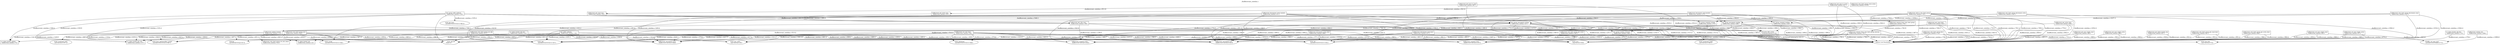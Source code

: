 digraph GRAPH_0 {

  // Generated by Graph::Easy 0.76 at Thu Jan 25 07:04:10 2024

  edge [ arrowhead=normal ];
  graph [
    label="./bufferevent_ratelim.c",
    labelloc=top ];
  node [
    fillcolor=white,
    fontsize=11,
    shape=box,
    style=filled ];

  "./bufferevent_ratelim.c:EVLOCK_TRY_LOCK_" [ label="EVLOCK_TRY_LOCK_\l./evthread-internal.h:140:1\l" ]
  "./bufferevent_ratelim.c:bev_group_random_element_" [ label="bev_group_random_element_\l./bufferevent_ratelim.c:446:1\l" ]
  "./bufferevent_ratelim.c:bev_group_refill_callback_" [ label="bev_group_refill_callback_\l./bufferevent_ratelim.c:529:1\l" ]
  "./bufferevent_ratelim.c:bev_group_suspend_reading_" [ label="bev_group_suspend_reading_\l./bufferevent_ratelim.c:350:1\l" ]
  "./bufferevent_ratelim.c:bev_group_suspend_writing_" [ label="bev_group_suspend_writing_\l./bufferevent_ratelim.c:375:1\l" ]
  "./bufferevent_ratelim.c:bev_group_unsuspend_reading_" [ label="bev_group_unsuspend_reading_\l./bufferevent_ratelim.c:488:1\l" ]
  "./bufferevent_ratelim.c:bev_group_unsuspend_writing_" [ label="bev_group_unsuspend_writing_\l./bufferevent_ratelim.c:507:1\l" ]
  "./bufferevent_ratelim.c:bev_refill_callback_" [ label="bev_refill_callback_\l./bufferevent_ratelim.c:394:1\l" ]
  "./bufferevent_ratelim.c:bufferevent_get_rlim_max_" [ label="bufferevent_get_rlim_max_\l./bufferevent_ratelim.c:198:1\l" ]
  "./bufferevent_ratelim.c:bufferevent_update_buckets" [ label="bufferevent_update_buckets\l./bufferevent_ratelim.c:114:1\l" ]
  __indirect_call [ label="Indirect Call Placeholder\l", shape=ellipse ]
  __stack_chk_fail [ label="__stack_chk_fail\l<built-in>\l", shape=ellipse ]
  bufferevent_add_to_rate_limit_group [ label="bufferevent_add_to_rate_limit_group\l./bufferevent_ratelim.c:735:1\l" ]
  bufferevent_decrement_read_buckets_ [ label="bufferevent_decrement_read_buckets_\l./bufferevent_ratelim.c:273:1\l" ]
  bufferevent_decrement_read_limit [ label="bufferevent_decrement_read_limit\l./bufferevent_ratelim.c:971:1\l" ]
  bufferevent_decrement_write_buckets_ [ label="bufferevent_decrement_write_buckets_\l./bufferevent_ratelim.c:311:1\l" ]
  bufferevent_decrement_write_limit [ label="bufferevent_decrement_write_limit\l./bufferevent_ratelim.c:998:1\l" ]
  bufferevent_get_max_single_read [ label="bufferevent_get_max_single_read\l./bufferevent_ratelim.c:885:1\l" ]
  bufferevent_get_max_single_write [ label="bufferevent_get_max_single_write\l./bufferevent_ratelim.c:896:1\l" ]
  bufferevent_get_max_to_read [ label="bufferevent_get_max_to_read\l./bufferevent_ratelim.c:907:1\l" ]
  bufferevent_get_max_to_write [ label="bufferevent_get_max_to_write\l./bufferevent_ratelim.c:917:1\l" ]
  bufferevent_get_read_limit [ label="bufferevent_get_read_limit\l./bufferevent_ratelim.c:819:1\l" ]
  bufferevent_get_read_max_ [ label="bufferevent_get_read_max_\l./bufferevent_ratelim.c:261:1\l" ]
  bufferevent_get_token_bucket_cfg [ label="bufferevent_get_token_bucket_cfg\l./bufferevent_ratelim.c:927:1\l" ]
  bufferevent_get_write_limit [ label="bufferevent_get_write_limit\l./bufferevent_ratelim.c:838:1\l" ]
  bufferevent_get_write_max_ [ label="bufferevent_get_write_max_\l./bufferevent_ratelim.c:267:1\l" ]
  bufferevent_rate_limit_group_decrement_read [ label="bufferevent_rate_limit_group_decrement_read\l./bufferevent_ratelim.c:1027:1\l" ]
  bufferevent_rate_limit_group_decrement_write [ label="bufferevent_rate_limit_group_decrement_write\l./bufferevent_ratelim.c:1047:1\l" ]
  bufferevent_rate_limit_group_free [ label="bufferevent_rate_limit_group_free\l./bufferevent_ratelim.c:724:1\l" ]
  bufferevent_rate_limit_group_get_read_limit [ label="bufferevent_rate_limit_group_get_read_limit\l./bufferevent_ratelim.c:947:1\l" ]
  bufferevent_rate_limit_group_get_totals [ label="bufferevent_rate_limit_group_get_totals\l./bufferevent_ratelim.c:1067:1\l" ]
  bufferevent_rate_limit_group_get_write_limit [ label="bufferevent_rate_limit_group_get_write_limit\l./bufferevent_ratelim.c:960:1\l" ]
  bufferevent_rate_limit_group_new [ label="bufferevent_rate_limit_group_new\l./bufferevent_ratelim.c:638:1\l" ]
  bufferevent_rate_limit_group_reset_totals [ label="bufferevent_rate_limit_group_reset_totals\l./bufferevent_ratelim.c:1078:1\l" ]
  bufferevent_rate_limit_group_set_cfg [ label="bufferevent_rate_limit_group_set_cfg\l./bufferevent_ratelim.c:672:1\l" ]
  bufferevent_rate_limit_group_set_min_share [ label="bufferevent_rate_limit_group_set_min_share\l./bufferevent_ratelim.c:703:1\l" ]
  bufferevent_ratelim_init_ [ label="bufferevent_ratelim_init_\l./bufferevent_ratelim.c:1084:1\l" ]
  bufferevent_remove_from_rate_limit_group [ label="bufferevent_remove_from_rate_limit_group\l./bufferevent_ratelim.c:781:1\l" ]
  bufferevent_remove_from_rate_limit_group_internal_ [ label="bufferevent_remove_from_rate_limit_group_internal_\l./bufferevent_ratelim.c:787:1\l" ]
  bufferevent_set_max_single_read [ label="bufferevent_set_max_single_read\l./bufferevent_ratelim.c:855:1\l" ]
  bufferevent_set_max_single_write [ label="bufferevent_set_max_single_write\l./bufferevent_ratelim.c:871:1\l" ]
  bufferevent_set_rate_limit [ label="bufferevent_set_rate_limit\l./bufferevent_ratelim.c:560:1\l" ]
  bufferevent_suspend_read_ [ label="bufferevent_suspend_read_\l./bufferevent-internal.h:337:6\l", shape=ellipse ]
  bufferevent_suspend_write_ [ label="bufferevent_suspend_write_\l./bufferevent-internal.h:345:6\l", shape=ellipse ]
  bufferevent_unsuspend_read_ [ label="bufferevent_unsuspend_read_\l./bufferevent-internal.h:341:6\l", shape=ellipse ]
  bufferevent_unsuspend_write_ [ label="bufferevent_unsuspend_write_\l./bufferevent-internal.h:348:6\l", shape=ellipse ]
  ev_token_bucket_cfg_free [ label="ev_token_bucket_cfg_free\l./bufferevent_ratelim.c:176:1\l" ]
  ev_token_bucket_cfg_new [ label="ev_token_bucket_cfg_new\l./bufferevent_ratelim.c:143:1\l" ]
  ev_token_bucket_get_tick_ [ label="ev_token_bucket_get_tick_\l./bufferevent_ratelim.c:127:1\l" ]
  ev_token_bucket_init_ [ label="ev_token_bucket_init_\l./bufferevent_ratelim.c:50:1\l" ]
  ev_token_bucket_update_ [ label="ev_token_bucket_update_\l./bufferevent_ratelim.c:74:1\l" ]
  evbuffer_set_max_read [ label="evbuffer_set_max_read\l./include/event2/buffer.h:175:5\l", shape=ellipse ]
  event_add [ label="event_add\l./include/event2/event.h:1267:5\l", shape=ellipse ]
  event_assign [ label="event_assign\l./include/event2/event.h:1166:5\l", shape=ellipse ]
  event_base_gettimeofday_cached [ label="event_base_gettimeofday_cached\l./include/event2/event.h:1667:5\l", shape=ellipse ]
  event_del [ label="event_del\l./include/event2/event.h:1293:5\l", shape=ellipse ]
  event_errx [ label="event_errx\l./log-internal.h:66:6\l", shape=ellipse ]
  event_get_base [ label="event_get_base\l./include/event2/event.h:1386:20\l", shape=ellipse ]
  event_initialized [ label="event_initialized\l./include/event2/event.h:1368:5\l", shape=ellipse ]
  event_mm_calloc_ [ label="event_mm_calloc_\l./mm-internal.h:58:7\l", shape=ellipse ]
  event_mm_free_ [ label="event_mm_free_\l./mm-internal.h:74:6\l", shape=ellipse ]
  evutil_weakrand_range_ [ label="evutil_weakrand_range_\l./util-internal.h:348:12\l", shape=ellipse ]
  evutil_weakrand_seed_ [ label="evutil_weakrand_seed_\l./util-internal.h:337:13\l", shape=ellipse ]
  memcpy [ label="memcpy\l/usr/include/string.h:43:14\l", shape=ellipse ]

  "./bufferevent_ratelim.c:EVLOCK_TRY_LOCK_" -> __indirect_call [ color="#000000", fontcolor="#000000", label="./evthread-internal.h:143:11" ]
  "./bufferevent_ratelim.c:bufferevent_update_buckets" -> ev_token_bucket_get_tick_ [ color="#000000", fontcolor="#000000", label="./bufferevent_ratelim.c:120:9" ]
  "./bufferevent_ratelim.c:bufferevent_update_buckets" -> event_base_gettimeofday_cached [ color="#000000", fontcolor="#000000", label="./bufferevent_ratelim.c:119:2" ]
  "./bufferevent_ratelim.c:bufferevent_update_buckets" -> ev_token_bucket_update_ [ color="#000000", fontcolor="#000000", label="./bufferevent_ratelim.c:122:3" ]
  "./bufferevent_ratelim.c:bufferevent_update_buckets" -> __stack_chk_fail [ color="#000000" ]
  ev_token_bucket_cfg_new -> event_mm_calloc_ [ color="#000000", fontcolor="#000000", label="./bufferevent_ratelim.c:162:6" ]
  ev_token_bucket_cfg_new -> __stack_chk_fail [ color="#000000" ]
  ev_token_bucket_cfg_free -> event_mm_free_ [ color="#000000", fontcolor="#000000", label="./bufferevent_ratelim.c:178:2" ]
  "./bufferevent_ratelim.c:bufferevent_get_rlim_max_" -> "./bufferevent_ratelim.c:bufferevent_update_buckets" [ color="#000000", fontcolor="#000000", label="./bufferevent_ratelim.c:225:3" ]
  "./bufferevent_ratelim.c:bufferevent_get_rlim_max_" -> bufferevent_suspend_read_ [ color="#000000", fontcolor="#000000", label="./bufferevent_ratelim.c:241:5" ]
  "./bufferevent_ratelim.c:bufferevent_get_rlim_max_" -> bufferevent_suspend_write_ [ color="#000000", fontcolor="#000000", label="./bufferevent_ratelim.c:238:5" ]
  "./bufferevent_ratelim.c:bufferevent_get_rlim_max_" -> __indirect_call [ color="#000000", fontcolor="#000000", label="./bufferevent_ratelim.c:232:3" ]
  "./bufferevent_ratelim.c:bufferevent_get_rlim_max_" -> __indirect_call [ color="#000000", fontcolor="#000000", label="./bufferevent_ratelim.c:251:3" ]
  bufferevent_get_read_max_ -> "./bufferevent_ratelim.c:bufferevent_get_rlim_max_" [ color="#000000", fontcolor="#000000", label="./bufferevent_ratelim.c:263:9" ]
  bufferevent_get_write_max_ -> "./bufferevent_ratelim.c:bufferevent_get_rlim_max_" [ color="#000000", fontcolor="#000000", label="./bufferevent_ratelim.c:269:9" ]
  bufferevent_decrement_read_buckets_ -> "./bufferevent_ratelim.c:bev_group_unsuspend_reading_" [ color="#000000", fontcolor="#000000", label="./bufferevent_ratelim.c:302:4" ]
  bufferevent_decrement_read_buckets_ -> "./bufferevent_ratelim.c:bev_group_suspend_reading_" [ color="#000000", fontcolor="#000000", label="./bufferevent_ratelim.c:300:4" ]
  bufferevent_decrement_read_buckets_ -> bufferevent_unsuspend_read_ [ color="#000000", fontcolor="#000000", label="./bufferevent_ratelim.c:291:4" ]
  bufferevent_decrement_read_buckets_ -> event_del [ color="#000000", fontcolor="#000000", label="./bufferevent_ratelim.c:290:5" ]
  bufferevent_decrement_read_buckets_ -> event_add [ color="#000000", fontcolor="#000000", label="./bufferevent_ratelim.c:285:8" ]
  bufferevent_decrement_read_buckets_ -> bufferevent_suspend_read_ [ color="#000000", fontcolor="#000000", label="./bufferevent_ratelim.c:284:4" ]
  bufferevent_decrement_read_buckets_ -> __indirect_call [ color="#000000", fontcolor="#000000", label="./bufferevent_ratelim.c:296:3" ]
  bufferevent_decrement_read_buckets_ -> __indirect_call [ color="#000000", fontcolor="#000000", label="./bufferevent_ratelim.c:304:3" ]
  "./bufferevent_ratelim.c:bev_group_suspend_reading_" -> bufferevent_suspend_read_ [ color="#000000", fontcolor="#000000", label="./bufferevent_ratelim.c:365:4" ]
  "./bufferevent_ratelim.c:bev_group_suspend_reading_" -> __indirect_call [ color="#000000", fontcolor="#000000", label="./bufferevent_ratelim.c:367:4" ]
  "./bufferevent_ratelim.c:bev_group_suspend_reading_" -> "./bufferevent_ratelim.c:EVLOCK_TRY_LOCK_" [ color="#000000", fontcolor="#000000", label="./bufferevent_ratelim.c:364:7" ]
  "./bufferevent_ratelim.c:bev_group_unsuspend_reading_" -> "./bufferevent_ratelim.c:bev_group_random_element_" [ color="#000000", fontcolor="#000000", label="./bufferevent_ratelim.c:494:2" ]
  "./bufferevent_ratelim.c:bev_group_unsuspend_reading_" -> bufferevent_unsuspend_read_ [ color="#000000", fontcolor="#000000", label="./bufferevent_ratelim.c:494:2" ]
  "./bufferevent_ratelim.c:bev_group_unsuspend_reading_" -> bufferevent_unsuspend_read_ [ color="#000000", fontcolor="#000000", label="./bufferevent_ratelim.c:494:2" ]
  "./bufferevent_ratelim.c:bev_group_unsuspend_reading_" -> __indirect_call [ color="#000000", fontcolor="#000000", label="./bufferevent_ratelim.c:494:2" ]
  "./bufferevent_ratelim.c:bev_group_unsuspend_reading_" -> __indirect_call [ color="#000000", fontcolor="#000000", label="./bufferevent_ratelim.c:494:2" ]
  "./bufferevent_ratelim.c:bev_group_unsuspend_reading_" -> "./bufferevent_ratelim.c:EVLOCK_TRY_LOCK_" [ color="#000000", fontcolor="#000000", label="./bufferevent_ratelim.c:494:2" ]
  "./bufferevent_ratelim.c:bev_group_unsuspend_reading_" -> "./bufferevent_ratelim.c:EVLOCK_TRY_LOCK_" [ color="#000000", fontcolor="#000000", label="./bufferevent_ratelim.c:494:2" ]
  bufferevent_decrement_write_buckets_ -> "./bufferevent_ratelim.c:bev_group_unsuspend_writing_" [ color="#000000", fontcolor="#000000", label="./bufferevent_ratelim.c:340:4" ]
  bufferevent_decrement_write_buckets_ -> "./bufferevent_ratelim.c:bev_group_suspend_writing_" [ color="#000000", fontcolor="#000000", label="./bufferevent_ratelim.c:338:4" ]
  bufferevent_decrement_write_buckets_ -> bufferevent_unsuspend_write_ [ color="#000000", fontcolor="#000000", label="./bufferevent_ratelim.c:329:4" ]
  bufferevent_decrement_write_buckets_ -> event_del [ color="#000000", fontcolor="#000000", label="./bufferevent_ratelim.c:328:5" ]
  bufferevent_decrement_write_buckets_ -> event_add [ color="#000000", fontcolor="#000000", label="./bufferevent_ratelim.c:323:8" ]
  bufferevent_decrement_write_buckets_ -> bufferevent_suspend_write_ [ color="#000000", fontcolor="#000000", label="./bufferevent_ratelim.c:322:4" ]
  bufferevent_decrement_write_buckets_ -> __indirect_call [ color="#000000", fontcolor="#000000", label="./bufferevent_ratelim.c:334:3" ]
  bufferevent_decrement_write_buckets_ -> __indirect_call [ color="#000000", fontcolor="#000000", label="./bufferevent_ratelim.c:342:3" ]
  "./bufferevent_ratelim.c:bev_group_suspend_writing_" -> bufferevent_suspend_write_ [ color="#000000", fontcolor="#000000", label="./bufferevent_ratelim.c:383:4" ]
  "./bufferevent_ratelim.c:bev_group_suspend_writing_" -> __indirect_call [ color="#000000", fontcolor="#000000", label="./bufferevent_ratelim.c:385:4" ]
  "./bufferevent_ratelim.c:bev_group_suspend_writing_" -> "./bufferevent_ratelim.c:EVLOCK_TRY_LOCK_" [ color="#000000", fontcolor="#000000", label="./bufferevent_ratelim.c:382:7" ]
  "./bufferevent_ratelim.c:bev_group_unsuspend_writing_" -> "./bufferevent_ratelim.c:bev_group_random_element_" [ color="#000000", fontcolor="#000000", label="./bufferevent_ratelim.c:513:2" ]
  "./bufferevent_ratelim.c:bev_group_unsuspend_writing_" -> bufferevent_unsuspend_write_ [ color="#000000", fontcolor="#000000", label="./bufferevent_ratelim.c:513:2" ]
  "./bufferevent_ratelim.c:bev_group_unsuspend_writing_" -> bufferevent_unsuspend_write_ [ color="#000000", fontcolor="#000000", label="./bufferevent_ratelim.c:513:2" ]
  "./bufferevent_ratelim.c:bev_group_unsuspend_writing_" -> __indirect_call [ color="#000000", fontcolor="#000000", label="./bufferevent_ratelim.c:513:2" ]
  "./bufferevent_ratelim.c:bev_group_unsuspend_writing_" -> __indirect_call [ color="#000000", fontcolor="#000000", label="./bufferevent_ratelim.c:513:2" ]
  "./bufferevent_ratelim.c:bev_group_unsuspend_writing_" -> "./bufferevent_ratelim.c:EVLOCK_TRY_LOCK_" [ color="#000000", fontcolor="#000000", label="./bufferevent_ratelim.c:513:2" ]
  "./bufferevent_ratelim.c:bev_group_unsuspend_writing_" -> "./bufferevent_ratelim.c:EVLOCK_TRY_LOCK_" [ color="#000000", fontcolor="#000000", label="./bufferevent_ratelim.c:513:2" ]
  "./bufferevent_ratelim.c:bev_refill_callback_" -> ev_token_bucket_get_tick_ [ color="#000000", fontcolor="#000000", label="./bufferevent_ratelim.c:408:9" ]
  "./bufferevent_ratelim.c:bev_refill_callback_" -> event_base_gettimeofday_cached [ color="#000000", fontcolor="#000000", label="./bufferevent_ratelim.c:407:2" ]
  "./bufferevent_ratelim.c:bev_refill_callback_" -> bufferevent_unsuspend_write_ [ color="#000000", fontcolor="#000000", label="./bufferevent_ratelim.c:423:4" ]
  "./bufferevent_ratelim.c:bev_refill_callback_" -> ev_token_bucket_update_ [ color="#000000", fontcolor="#000000", label="./bufferevent_ratelim.c:410:2" ]
  "./bufferevent_ratelim.c:bev_refill_callback_" -> bufferevent_unsuspend_read_ [ color="#000000", fontcolor="#000000", label="./bufferevent_ratelim.c:417:4" ]
  "./bufferevent_ratelim.c:bev_refill_callback_" -> event_add [ color="#000000", fontcolor="#000000", label="./bufferevent_ratelim.c:435:3" ]
  "./bufferevent_ratelim.c:bev_refill_callback_" -> __stack_chk_fail [ color="#000000" ]
  "./bufferevent_ratelim.c:bev_refill_callback_" -> __indirect_call [ color="#000000", fontcolor="#000000", label="./bufferevent_ratelim.c:400:2" ]
  "./bufferevent_ratelim.c:bev_refill_callback_" -> __indirect_call [ color="#000000", fontcolor="#000000", label="./bufferevent_ratelim.c:402:3" ]
  "./bufferevent_ratelim.c:bev_refill_callback_" -> __indirect_call [ color="#000000", fontcolor="#000000", label="./bufferevent_ratelim.c:438:2" ]
  "./bufferevent_ratelim.c:bev_group_random_element_" -> evutil_weakrand_range_ [ color="#000000", fontcolor="#000000", label="./bufferevent_ratelim.c:458:10" ]
  "./bufferevent_ratelim.c:bev_group_random_element_" -> event_errx [ color="#000000", fontcolor="#000000", label="./bufferevent_ratelim.c:456:2" ]
  "./bufferevent_ratelim.c:bev_group_refill_callback_" -> event_get_base [ color="#000000", fontcolor="#000000", label="./bufferevent_ratelim.c:535:2" ]
  "./bufferevent_ratelim.c:bev_group_refill_callback_" -> ev_token_bucket_get_tick_ [ color="#000000", fontcolor="#000000", label="./bufferevent_ratelim.c:539:9" ]
  "./bufferevent_ratelim.c:bev_group_refill_callback_" -> event_base_gettimeofday_cached [ color="#000000", fontcolor="#000000", label="./bufferevent_ratelim.c:535:2" ]
  "./bufferevent_ratelim.c:bev_group_refill_callback_" -> "./bufferevent_ratelim.c:bev_group_unsuspend_writing_" [ color="#000000", fontcolor="#000000", label="./bufferevent_ratelim.c:548:3" ]
  "./bufferevent_ratelim.c:bev_group_refill_callback_" -> "./bufferevent_ratelim.c:bev_group_unsuspend_reading_" [ color="#000000", fontcolor="#000000", label="./bufferevent_ratelim.c:544:3" ]
  "./bufferevent_ratelim.c:bev_group_refill_callback_" -> ev_token_bucket_update_ [ color="#000000", fontcolor="#000000", label="./bufferevent_ratelim.c:540:2" ]
  "./bufferevent_ratelim.c:bev_group_refill_callback_" -> __stack_chk_fail [ color="#000000" ]
  "./bufferevent_ratelim.c:bev_group_refill_callback_" -> __indirect_call [ color="#000000", fontcolor="#000000", label="./bufferevent_ratelim.c:556:2" ]
  "./bufferevent_ratelim.c:bev_group_refill_callback_" -> __indirect_call [ color="#000000", fontcolor="#000000", label="./bufferevent_ratelim.c:537:2" ]
  bufferevent_set_rate_limit -> ev_token_bucket_get_tick_ [ color="#000000", fontcolor="#000000", label="./bufferevent_ratelim.c:587:9" ]
  bufferevent_set_rate_limit -> event_errx [ color="#000000", fontcolor="#000000", label="./bufferevent_ratelim.c:608:3" ]
  bufferevent_set_rate_limit -> event_base_gettimeofday_cached [ color="#000000", fontcolor="#000000", label="./bufferevent_ratelim.c:586:2" ]
  bufferevent_set_rate_limit -> bufferevent_unsuspend_write_ [ color="#000000", fontcolor="#000000", label="./bufferevent_ratelim.c:578:4" ]
  bufferevent_set_rate_limit -> bufferevent_unsuspend_write_ [ color="#000000", fontcolor="#000000", label="./bufferevent_ratelim.c:621:3" ]
  bufferevent_set_rate_limit -> bufferevent_unsuspend_read_ [ color="#000000", fontcolor="#000000", label="./bufferevent_ratelim.c:577:4" ]
  bufferevent_set_rate_limit -> bufferevent_unsuspend_read_ [ color="#000000", fontcolor="#000000", label="./bufferevent_ratelim.c:615:3" ]
  bufferevent_set_rate_limit -> event_del [ color="#000000", fontcolor="#000000", label="./bufferevent_ratelim.c:580:5" ]
  bufferevent_set_rate_limit -> event_del [ color="#000000", fontcolor="#000000", label="./bufferevent_ratelim.c:609:3" ]
  bufferevent_set_rate_limit -> event_add [ color="#000000", fontcolor="#000000", label="./bufferevent_ratelim.c:628:3" ]
  bufferevent_set_rate_limit -> ev_token_bucket_init_ [ color="#000000", fontcolor="#000000", label="./bufferevent_ratelim.c:605:2" ]
  bufferevent_set_rate_limit -> bufferevent_suspend_read_ [ color="#000000", fontcolor="#000000", label="./bufferevent_ratelim.c:617:3" ]
  bufferevent_set_rate_limit -> bufferevent_suspend_write_ [ color="#000000", fontcolor="#000000", label="./bufferevent_ratelim.c:623:3" ]
  bufferevent_set_rate_limit -> event_mm_calloc_ [ color="#000000", fontcolor="#000000", label="./bufferevent_ratelim.c:595:10" ]
  bufferevent_set_rate_limit -> event_assign [ color="#000000", fontcolor="#000000", label="./bufferevent_ratelim.c:611:2" ]
  bufferevent_set_rate_limit -> __stack_chk_fail [ color="#000000" ]
  bufferevent_set_rate_limit -> event_initialized [ color="#000000", fontcolor="#000000", label="./bufferevent_ratelim.c:579:8" ]
  bufferevent_set_rate_limit -> event_initialized [ color="#000000", fontcolor="#000000", label="./bufferevent_ratelim.c:608:3" ]
  bufferevent_set_rate_limit -> __indirect_call [ color="#000000", fontcolor="#000000", label="./bufferevent_ratelim.c:571:2" ]
  bufferevent_set_rate_limit -> __indirect_call [ color="#000000", fontcolor="#000000", label="./bufferevent_ratelim.c:633:2" ]
  bufferevent_rate_limit_group_new -> ev_token_bucket_get_tick_ [ color="#000000", fontcolor="#000000", label="./bufferevent_ratelim.c:646:9" ]
  bufferevent_rate_limit_group_new -> event_base_gettimeofday_cached [ color="#000000", fontcolor="#000000", label="./bufferevent_ratelim.c:645:2" ]
  bufferevent_rate_limit_group_new -> event_add [ color="#000000", fontcolor="#000000", label="./bufferevent_ratelim.c:659:2" ]
  bufferevent_rate_limit_group_new -> ev_token_bucket_init_ [ color="#000000", fontcolor="#000000", label="./bufferevent_ratelim.c:654:2" ]
  bufferevent_rate_limit_group_new -> evutil_weakrand_seed_ [ color="#000000", fontcolor="#000000", label="./bufferevent_ratelim.c:665:2" ]
  bufferevent_rate_limit_group_new -> event_mm_calloc_ [ color="#000000", fontcolor="#000000", label="./bufferevent_ratelim.c:648:6" ]
  bufferevent_rate_limit_group_new -> bufferevent_rate_limit_group_set_min_share [ color="#000000", fontcolor="#000000", label="./bufferevent_ratelim.c:663:2" ]
  bufferevent_rate_limit_group_new -> memcpy [ color="#000000", fontcolor="#000000", label="./bufferevent_ratelim.c:651:2" ]
  bufferevent_rate_limit_group_new -> event_assign [ color="#000000", fontcolor="#000000", label="./bufferevent_ratelim.c:656:2" ]
  bufferevent_rate_limit_group_new -> __stack_chk_fail [ color="#000000" ]
  bufferevent_rate_limit_group_new -> __indirect_call [ color="#000000", fontcolor="#000000", label="./bufferevent_ratelim.c:661:2" ]
  bufferevent_rate_limit_group_set_cfg -> event_add [ color="#000000", fontcolor="#000000", label="./bufferevent_ratelim.c:692:3" ]
  bufferevent_rate_limit_group_set_cfg -> bufferevent_rate_limit_group_set_min_share [ color="#000000", fontcolor="#000000", label="./bufferevent_ratelim.c:696:2" ]
  bufferevent_rate_limit_group_set_cfg -> memcpy [ color="#000000", fontcolor="#000000", label="./bufferevent_ratelim.c:683:2" ]
  bufferevent_rate_limit_group_set_cfg -> __indirect_call [ color="#000000", fontcolor="#000000", label="./bufferevent_ratelim.c:680:2" ]
  bufferevent_rate_limit_group_set_cfg -> __indirect_call [ color="#000000", fontcolor="#000000", label="./bufferevent_ratelim.c:698:2" ]
  bufferevent_rate_limit_group_free -> event_errx [ color="#000000", fontcolor="#000000", label="./bufferevent_ratelim.c:727:2" ]
  bufferevent_rate_limit_group_free -> event_del [ color="#000000", fontcolor="#000000", label="./bufferevent_ratelim.c:728:2" ]
  bufferevent_rate_limit_group_free -> event_mm_free_ [ color="#000000", fontcolor="#000000", label="./bufferevent_ratelim.c:731:2" ]
  bufferevent_rate_limit_group_free -> __indirect_call [ color="#000000", fontcolor="#000000", label="./bufferevent_ratelim.c:726:2" ]
  bufferevent_rate_limit_group_free -> __indirect_call [ color="#000000", fontcolor="#000000", label="./bufferevent_ratelim.c:729:2" ]
  bufferevent_rate_limit_group_free -> __indirect_call [ color="#000000", fontcolor="#000000", label="./bufferevent_ratelim.c:730:2" ]
  bufferevent_add_to_rate_limit_group -> bufferevent_suspend_read_ [ color="#000000", fontcolor="#000000", label="./bufferevent_ratelim.c:772:3" ]
  bufferevent_add_to_rate_limit_group -> bufferevent_suspend_write_ [ color="#000000", fontcolor="#000000", label="./bufferevent_ratelim.c:774:3" ]
  bufferevent_add_to_rate_limit_group -> bufferevent_remove_from_rate_limit_group [ color="#000000", fontcolor="#000000", label="./bufferevent_ratelim.c:759:3" ]
  bufferevent_add_to_rate_limit_group -> event_mm_calloc_ [ color="#000000", fontcolor="#000000", label="./bufferevent_ratelim.c:744:10" ]
  bufferevent_add_to_rate_limit_group -> event_assign [ color="#000000", fontcolor="#000000", label="./bufferevent_ratelim.c:749:3" ]
  bufferevent_add_to_rate_limit_group -> __indirect_call [ color="#000000", fontcolor="#000000", label="./bufferevent_ratelim.c:740:2" ]
  bufferevent_add_to_rate_limit_group -> __indirect_call [ color="#000000", fontcolor="#000000", label="./bufferevent_ratelim.c:746:4" ]
  bufferevent_add_to_rate_limit_group -> __indirect_call [ color="#000000", fontcolor="#000000", label="./bufferevent_ratelim.c:755:3" ]
  bufferevent_add_to_rate_limit_group -> __indirect_call [ color="#000000", fontcolor="#000000", label="./bufferevent_ratelim.c:761:2" ]
  bufferevent_add_to_rate_limit_group -> __indirect_call [ color="#000000", fontcolor="#000000", label="./bufferevent_ratelim.c:769:2" ]
  bufferevent_add_to_rate_limit_group -> __indirect_call [ color="#000000", fontcolor="#000000", label="./bufferevent_ratelim.c:776:2" ]
  bufferevent_remove_from_rate_limit_group -> bufferevent_remove_from_rate_limit_group_internal_ [ color="#000000", fontcolor="#000000", label="./bufferevent_ratelim.c:783:9" ]
  bufferevent_remove_from_rate_limit_group_internal_ -> bufferevent_unsuspend_write_ [ color="#000000", fontcolor="#000000", label="./bufferevent_ratelim.c:803:3" ]
  bufferevent_remove_from_rate_limit_group_internal_ -> bufferevent_unsuspend_read_ [ color="#000000", fontcolor="#000000", label="./bufferevent_ratelim.c:802:3" ]
  bufferevent_remove_from_rate_limit_group_internal_ -> __indirect_call [ color="#000000", fontcolor="#000000", label="./bufferevent_ratelim.c:791:2" ]
  bufferevent_remove_from_rate_limit_group_internal_ -> __indirect_call [ color="#000000", fontcolor="#000000", label="./bufferevent_ratelim.c:795:3" ]
  bufferevent_remove_from_rate_limit_group_internal_ -> __indirect_call [ color="#000000", fontcolor="#000000", label="./bufferevent_ratelim.c:799:3" ]
  bufferevent_remove_from_rate_limit_group_internal_ -> __indirect_call [ color="#000000", fontcolor="#000000", label="./bufferevent_ratelim.c:805:2" ]
  bufferevent_get_read_limit -> "./bufferevent_ratelim.c:bufferevent_update_buckets" [ color="#000000", fontcolor="#000000", label="./bufferevent_ratelim.c:826:3" ]
  bufferevent_get_read_limit -> __indirect_call [ color="#000000", fontcolor="#000000", label="./bufferevent_ratelim.c:823:2" ]
  bufferevent_get_read_limit -> __indirect_call [ color="#000000", fontcolor="#000000", label="./bufferevent_ratelim.c:831:2" ]
  bufferevent_get_write_limit -> "./bufferevent_ratelim.c:bufferevent_update_buckets" [ color="#000000", fontcolor="#000000", label="./bufferevent_ratelim.c:845:3" ]
  bufferevent_get_write_limit -> __indirect_call [ color="#000000", fontcolor="#000000", label="./bufferevent_ratelim.c:842:2" ]
  bufferevent_get_write_limit -> __indirect_call [ color="#000000", fontcolor="#000000", label="./bufferevent_ratelim.c:850:2" ]
  bufferevent_set_max_single_read -> evbuffer_set_max_read [ color="#000000", fontcolor="#000000", label="./bufferevent_ratelim.c:865:8" ]
  bufferevent_set_max_single_read -> __indirect_call [ color="#000000", fontcolor="#000000", label="./bufferevent_ratelim.c:859:2" ]
  bufferevent_set_max_single_read -> __indirect_call [ color="#000000", fontcolor="#000000", label="./bufferevent_ratelim.c:866:2" ]
  bufferevent_set_max_single_write -> __indirect_call [ color="#000000", fontcolor="#000000", label="./bufferevent_ratelim.c:874:2" ]
  bufferevent_set_max_single_write -> __indirect_call [ color="#000000", fontcolor="#000000", label="./bufferevent_ratelim.c:880:2" ]
  bufferevent_get_max_single_read -> __indirect_call [ color="#000000", fontcolor="#000000", label="./bufferevent_ratelim.c:889:2" ]
  bufferevent_get_max_single_read -> __indirect_call [ color="#000000", fontcolor="#000000", label="./bufferevent_ratelim.c:891:2" ]
  bufferevent_get_max_single_write -> __indirect_call [ color="#000000", fontcolor="#000000", label="./bufferevent_ratelim.c:900:2" ]
  bufferevent_get_max_single_write -> __indirect_call [ color="#000000", fontcolor="#000000", label="./bufferevent_ratelim.c:902:2" ]
  bufferevent_get_max_to_read -> bufferevent_get_read_max_ [ color="#000000", fontcolor="#000000", label="./bufferevent_ratelim.c:911:6" ]
  bufferevent_get_max_to_read -> __indirect_call [ color="#000000", fontcolor="#000000", label="./bufferevent_ratelim.c:910:2" ]
  bufferevent_get_max_to_read -> __indirect_call [ color="#000000", fontcolor="#000000", label="./bufferevent_ratelim.c:912:2" ]
  bufferevent_get_max_to_write -> bufferevent_get_write_max_ [ color="#000000", fontcolor="#000000", label="./bufferevent_ratelim.c:921:6" ]
  bufferevent_get_max_to_write -> __indirect_call [ color="#000000", fontcolor="#000000", label="./bufferevent_ratelim.c:920:2" ]
  bufferevent_get_max_to_write -> __indirect_call [ color="#000000", fontcolor="#000000", label="./bufferevent_ratelim.c:922:2" ]
  bufferevent_get_token_bucket_cfg -> __indirect_call [ color="#000000", fontcolor="#000000", label="./bufferevent_ratelim.c:931:2" ]
  bufferevent_get_token_bucket_cfg -> __indirect_call [ color="#000000", fontcolor="#000000", label="./bufferevent_ratelim.c:939:2" ]
  bufferevent_rate_limit_group_get_read_limit -> __indirect_call [ color="#000000", fontcolor="#000000", label="./bufferevent_ratelim.c:951:2" ]
  bufferevent_rate_limit_group_get_read_limit -> __indirect_call [ color="#000000", fontcolor="#000000", label="./bufferevent_ratelim.c:953:2" ]
  bufferevent_rate_limit_group_get_write_limit -> __indirect_call [ color="#000000", fontcolor="#000000", label="./bufferevent_ratelim.c:964:2" ]
  bufferevent_rate_limit_group_get_write_limit -> __indirect_call [ color="#000000", fontcolor="#000000", label="./bufferevent_ratelim.c:966:2" ]
  bufferevent_decrement_read_limit -> event_errx [ color="#000000", fontcolor="#000000", label="./bufferevent_ratelim.c:978:2" ]
  bufferevent_decrement_read_limit -> bufferevent_unsuspend_read_ [ color="#000000", fontcolor="#000000", label="./bufferevent_ratelim.c:990:3" ]
  bufferevent_decrement_read_limit -> event_del [ color="#000000", fontcolor="#000000", label="./bufferevent_ratelim.c:989:4" ]
  bufferevent_decrement_read_limit -> event_add [ color="#000000", fontcolor="#000000", label="./bufferevent_ratelim.c:984:7" ]
  bufferevent_decrement_read_limit -> bufferevent_suspend_read_ [ color="#000000", fontcolor="#000000", label="./bufferevent_ratelim.c:983:3" ]
  bufferevent_decrement_read_limit -> __indirect_call [ color="#000000", fontcolor="#000000", label="./bufferevent_ratelim.c:976:2" ]
  bufferevent_decrement_read_limit -> __indirect_call [ color="#000000", fontcolor="#000000", label="./bufferevent_ratelim.c:993:2" ]
  bufferevent_decrement_write_limit -> event_errx [ color="#000000", fontcolor="#000000", label="./bufferevent_ratelim.c:1007:2" ]
  bufferevent_decrement_write_limit -> bufferevent_unsuspend_write_ [ color="#000000", fontcolor="#000000", label="./bufferevent_ratelim.c:1019:3" ]
  bufferevent_decrement_write_limit -> event_del [ color="#000000", fontcolor="#000000", label="./bufferevent_ratelim.c:1018:4" ]
  bufferevent_decrement_write_limit -> event_add [ color="#000000", fontcolor="#000000", label="./bufferevent_ratelim.c:1013:7" ]
  bufferevent_decrement_write_limit -> bufferevent_suspend_write_ [ color="#000000", fontcolor="#000000", label="./bufferevent_ratelim.c:1012:3" ]
  bufferevent_decrement_write_limit -> __indirect_call [ color="#000000", fontcolor="#000000", label="./bufferevent_ratelim.c:1005:2" ]
  bufferevent_decrement_write_limit -> __indirect_call [ color="#000000", fontcolor="#000000", label="./bufferevent_ratelim.c:1022:2" ]
  bufferevent_rate_limit_group_decrement_read -> "./bufferevent_ratelim.c:bev_group_unsuspend_reading_" [ color="#000000", fontcolor="#000000", label="./bufferevent_ratelim.c:1039:3" ]
  bufferevent_rate_limit_group_decrement_read -> "./bufferevent_ratelim.c:bev_group_suspend_reading_" [ color="#000000", fontcolor="#000000", label="./bufferevent_ratelim.c:1037:3" ]
  bufferevent_rate_limit_group_decrement_read -> __indirect_call [ color="#000000", fontcolor="#000000", label="./bufferevent_ratelim.c:1032:2" ]
  bufferevent_rate_limit_group_decrement_read -> __indirect_call [ color="#000000", fontcolor="#000000", label="./bufferevent_ratelim.c:1042:2" ]
  bufferevent_rate_limit_group_decrement_write -> "./bufferevent_ratelim.c:bev_group_unsuspend_writing_" [ color="#000000", fontcolor="#000000", label="./bufferevent_ratelim.c:1059:3" ]
  bufferevent_rate_limit_group_decrement_write -> "./bufferevent_ratelim.c:bev_group_suspend_writing_" [ color="#000000", fontcolor="#000000", label="./bufferevent_ratelim.c:1057:3" ]
  bufferevent_rate_limit_group_decrement_write -> __indirect_call [ color="#000000", fontcolor="#000000", label="./bufferevent_ratelim.c:1052:2" ]
  bufferevent_rate_limit_group_decrement_write -> __indirect_call [ color="#000000", fontcolor="#000000", label="./bufferevent_ratelim.c:1062:2" ]
  bufferevent_rate_limit_group_get_totals -> event_errx [ color="#000000", fontcolor="#000000", label="./bufferevent_ratelim.c:1070:2" ]
  bufferevent_ratelim_init_ -> evbuffer_set_max_read [ color="#000000", fontcolor="#000000", label="./bufferevent_ratelim.c:1090:6" ]

}
